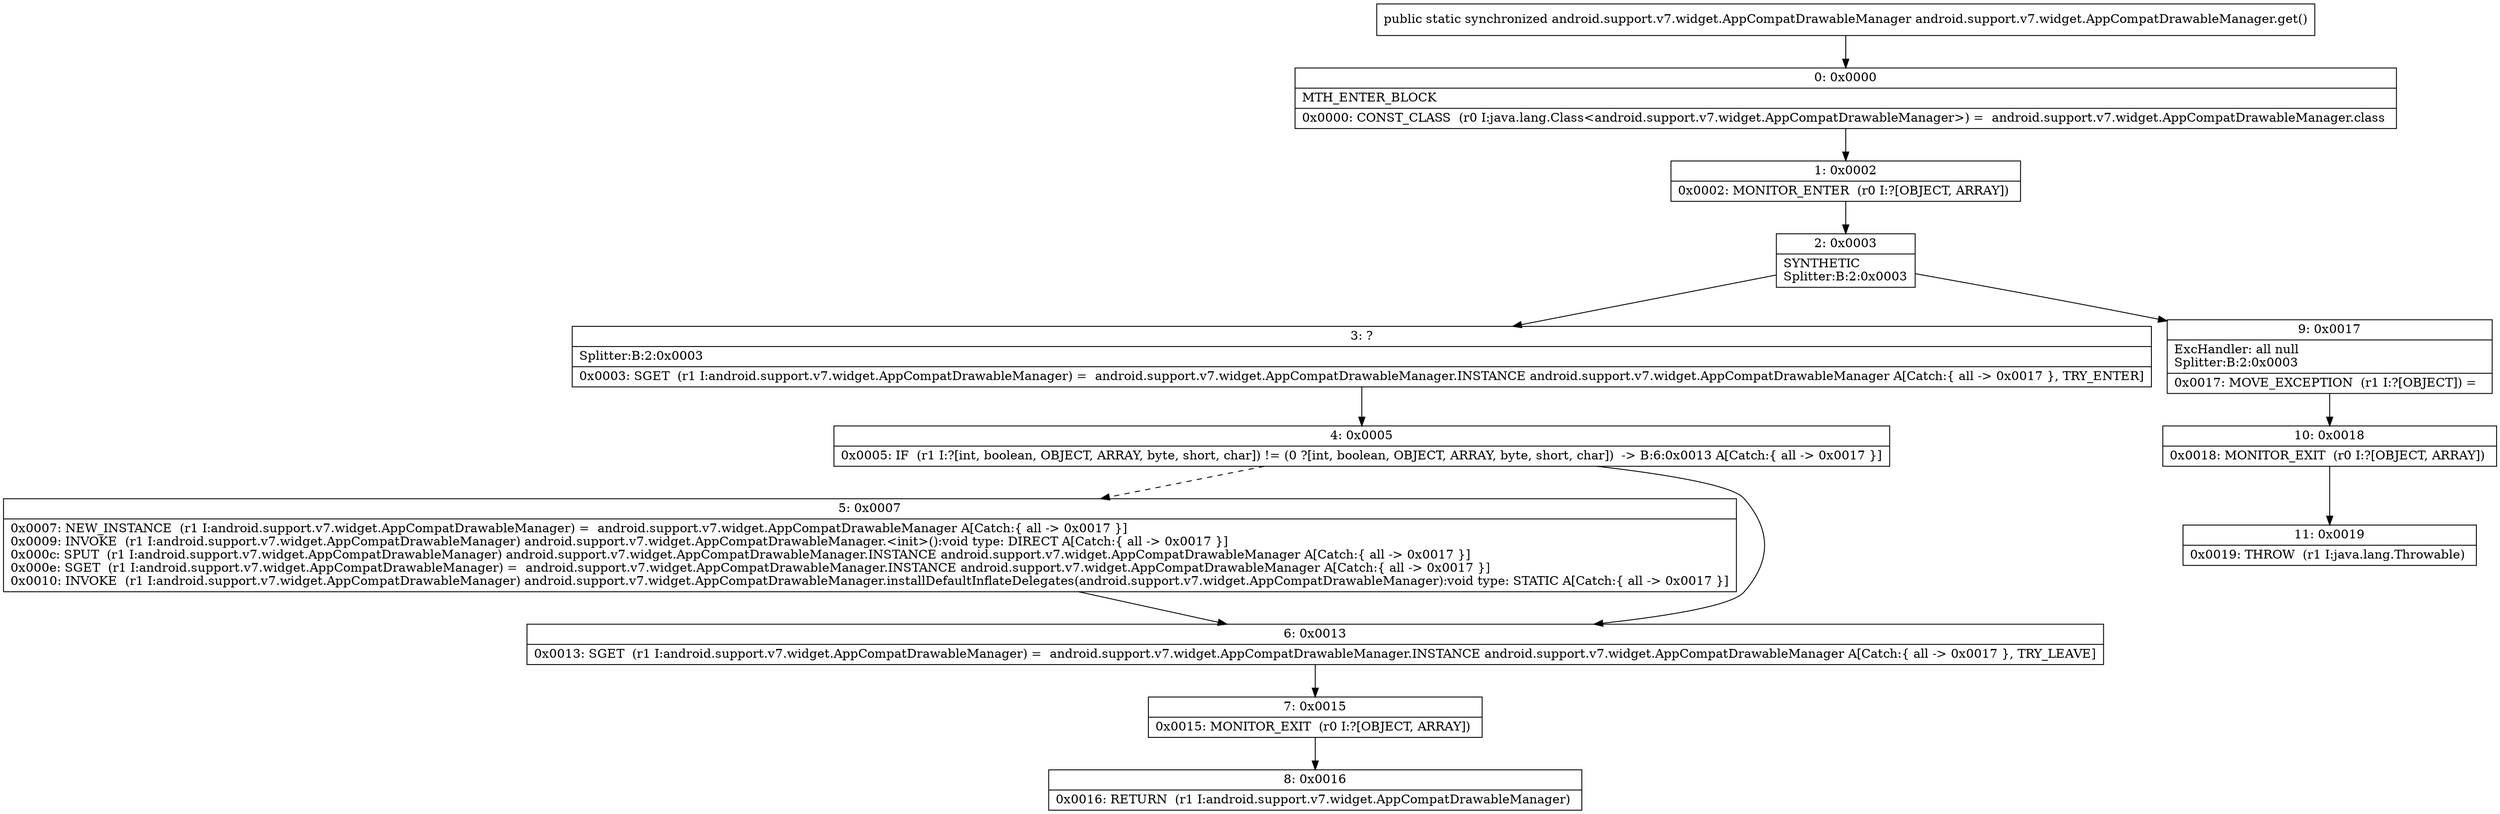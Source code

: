 digraph "CFG forandroid.support.v7.widget.AppCompatDrawableManager.get()Landroid\/support\/v7\/widget\/AppCompatDrawableManager;" {
Node_0 [shape=record,label="{0\:\ 0x0000|MTH_ENTER_BLOCK\l|0x0000: CONST_CLASS  (r0 I:java.lang.Class\<android.support.v7.widget.AppCompatDrawableManager\>) =  android.support.v7.widget.AppCompatDrawableManager.class \l}"];
Node_1 [shape=record,label="{1\:\ 0x0002|0x0002: MONITOR_ENTER  (r0 I:?[OBJECT, ARRAY]) \l}"];
Node_2 [shape=record,label="{2\:\ 0x0003|SYNTHETIC\lSplitter:B:2:0x0003\l}"];
Node_3 [shape=record,label="{3\:\ ?|Splitter:B:2:0x0003\l|0x0003: SGET  (r1 I:android.support.v7.widget.AppCompatDrawableManager) =  android.support.v7.widget.AppCompatDrawableManager.INSTANCE android.support.v7.widget.AppCompatDrawableManager A[Catch:\{ all \-\> 0x0017 \}, TRY_ENTER]\l}"];
Node_4 [shape=record,label="{4\:\ 0x0005|0x0005: IF  (r1 I:?[int, boolean, OBJECT, ARRAY, byte, short, char]) != (0 ?[int, boolean, OBJECT, ARRAY, byte, short, char])  \-\> B:6:0x0013 A[Catch:\{ all \-\> 0x0017 \}]\l}"];
Node_5 [shape=record,label="{5\:\ 0x0007|0x0007: NEW_INSTANCE  (r1 I:android.support.v7.widget.AppCompatDrawableManager) =  android.support.v7.widget.AppCompatDrawableManager A[Catch:\{ all \-\> 0x0017 \}]\l0x0009: INVOKE  (r1 I:android.support.v7.widget.AppCompatDrawableManager) android.support.v7.widget.AppCompatDrawableManager.\<init\>():void type: DIRECT A[Catch:\{ all \-\> 0x0017 \}]\l0x000c: SPUT  (r1 I:android.support.v7.widget.AppCompatDrawableManager) android.support.v7.widget.AppCompatDrawableManager.INSTANCE android.support.v7.widget.AppCompatDrawableManager A[Catch:\{ all \-\> 0x0017 \}]\l0x000e: SGET  (r1 I:android.support.v7.widget.AppCompatDrawableManager) =  android.support.v7.widget.AppCompatDrawableManager.INSTANCE android.support.v7.widget.AppCompatDrawableManager A[Catch:\{ all \-\> 0x0017 \}]\l0x0010: INVOKE  (r1 I:android.support.v7.widget.AppCompatDrawableManager) android.support.v7.widget.AppCompatDrawableManager.installDefaultInflateDelegates(android.support.v7.widget.AppCompatDrawableManager):void type: STATIC A[Catch:\{ all \-\> 0x0017 \}]\l}"];
Node_6 [shape=record,label="{6\:\ 0x0013|0x0013: SGET  (r1 I:android.support.v7.widget.AppCompatDrawableManager) =  android.support.v7.widget.AppCompatDrawableManager.INSTANCE android.support.v7.widget.AppCompatDrawableManager A[Catch:\{ all \-\> 0x0017 \}, TRY_LEAVE]\l}"];
Node_7 [shape=record,label="{7\:\ 0x0015|0x0015: MONITOR_EXIT  (r0 I:?[OBJECT, ARRAY]) \l}"];
Node_8 [shape=record,label="{8\:\ 0x0016|0x0016: RETURN  (r1 I:android.support.v7.widget.AppCompatDrawableManager) \l}"];
Node_9 [shape=record,label="{9\:\ 0x0017|ExcHandler: all null\lSplitter:B:2:0x0003\l|0x0017: MOVE_EXCEPTION  (r1 I:?[OBJECT]) =  \l}"];
Node_10 [shape=record,label="{10\:\ 0x0018|0x0018: MONITOR_EXIT  (r0 I:?[OBJECT, ARRAY]) \l}"];
Node_11 [shape=record,label="{11\:\ 0x0019|0x0019: THROW  (r1 I:java.lang.Throwable) \l}"];
MethodNode[shape=record,label="{public static synchronized android.support.v7.widget.AppCompatDrawableManager android.support.v7.widget.AppCompatDrawableManager.get() }"];
MethodNode -> Node_0;
Node_0 -> Node_1;
Node_1 -> Node_2;
Node_2 -> Node_3;
Node_2 -> Node_9;
Node_3 -> Node_4;
Node_4 -> Node_5[style=dashed];
Node_4 -> Node_6;
Node_5 -> Node_6;
Node_6 -> Node_7;
Node_7 -> Node_8;
Node_9 -> Node_10;
Node_10 -> Node_11;
}

